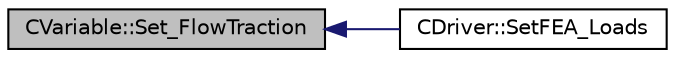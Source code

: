 digraph "CVariable::Set_FlowTraction"
{
  edge [fontname="Helvetica",fontsize="10",labelfontname="Helvetica",labelfontsize="10"];
  node [fontname="Helvetica",fontsize="10",shape=record];
  rankdir="LR";
  Node4067 [label="CVariable::Set_FlowTraction",height=0.2,width=0.4,color="black", fillcolor="grey75", style="filled", fontcolor="black"];
  Node4067 -> Node4068 [dir="back",color="midnightblue",fontsize="10",style="solid",fontname="Helvetica"];
  Node4068 [label="CDriver::SetFEA_Loads",height=0.2,width=0.4,color="black", fillcolor="white", style="filled",URL="$class_c_driver.html#addcb61df79a6a1077a6cfc0e86c521ee",tooltip="Set the load in X direction for the structural solver. "];
}
